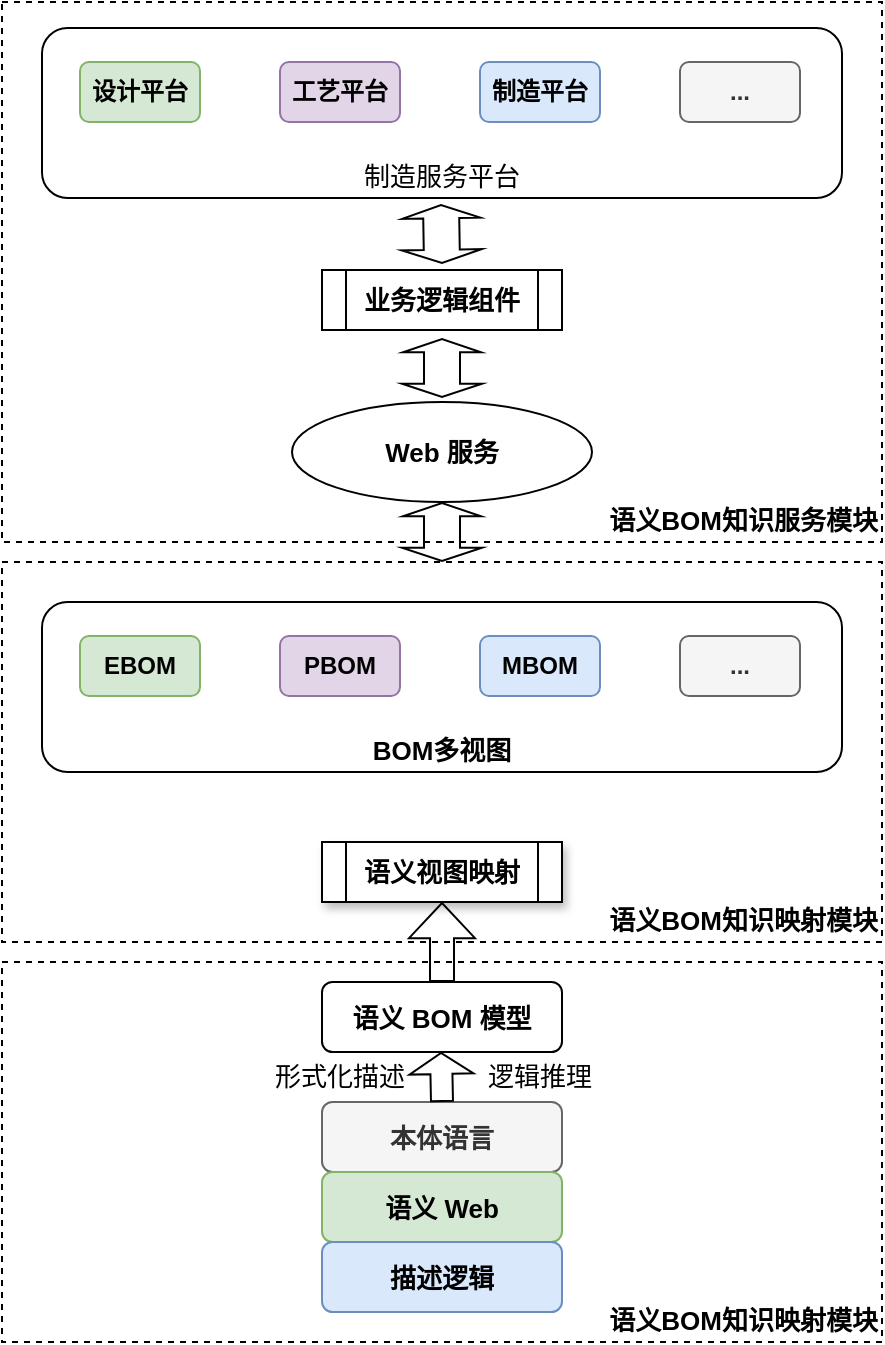 <mxfile version="16.5.4" type="github">
  <diagram id="TOs7cVzKpCyQhLWn3VBo" name="Page-1">
    <mxGraphModel dx="802" dy="763" grid="1" gridSize="10" guides="1" tooltips="1" connect="1" arrows="1" fold="1" page="1" pageScale="1" pageWidth="827" pageHeight="1169" math="0" shadow="0">
      <root>
        <mxCell id="0" />
        <mxCell id="1" parent="0" />
        <mxCell id="2vI4F3H8Q2DFBP5VW71m-11" value="语义BOM知识服务模块" style="rounded=0;whiteSpace=wrap;html=1;fontSize=13;fillColor=none;verticalAlign=bottom;fontStyle=1;align=right;dashed=1;" vertex="1" parent="1">
          <mxGeometry x="220" y="60" width="440" height="270" as="geometry" />
        </mxCell>
        <mxCell id="2vI4F3H8Q2DFBP5VW71m-10" value="制造服务平台" style="rounded=1;whiteSpace=wrap;html=1;fillColor=none;verticalAlign=bottom;fontSize=13;" vertex="1" parent="1">
          <mxGeometry x="240" y="73" width="400" height="85" as="geometry" />
        </mxCell>
        <mxCell id="2vI4F3H8Q2DFBP5VW71m-2" value="设计平台" style="rounded=1;whiteSpace=wrap;html=1;fillColor=#d5e8d4;strokeColor=#82b366;fontStyle=1" vertex="1" parent="1">
          <mxGeometry x="259" y="90" width="60" height="30" as="geometry" />
        </mxCell>
        <mxCell id="2vI4F3H8Q2DFBP5VW71m-3" value="工艺平台" style="rounded=1;whiteSpace=wrap;html=1;fillColor=#e1d5e7;strokeColor=#9673a6;fontStyle=1" vertex="1" parent="1">
          <mxGeometry x="359" y="90" width="60" height="30" as="geometry" />
        </mxCell>
        <mxCell id="2vI4F3H8Q2DFBP5VW71m-4" value="制造平台" style="rounded=1;whiteSpace=wrap;html=1;fillColor=#dae8fc;strokeColor=#6c8ebf;fontStyle=1" vertex="1" parent="1">
          <mxGeometry x="459" y="90" width="60" height="30" as="geometry" />
        </mxCell>
        <mxCell id="2vI4F3H8Q2DFBP5VW71m-12" value="业务逻辑组件" style="shape=process;whiteSpace=wrap;html=1;backgroundOutline=1;fontSize=13;fontStyle=1" vertex="1" parent="1">
          <mxGeometry x="380" y="194" width="120" height="30" as="geometry" />
        </mxCell>
        <mxCell id="2vI4F3H8Q2DFBP5VW71m-13" value="Web 服务" style="ellipse;whiteSpace=wrap;html=1;fontSize=13;fillColor=none;fontStyle=1" vertex="1" parent="1">
          <mxGeometry x="365" y="260" width="150" height="50" as="geometry" />
        </mxCell>
        <mxCell id="2vI4F3H8Q2DFBP5VW71m-14" value="" style="shape=flexArrow;endArrow=classic;startArrow=classic;html=1;rounded=0;fontSize=13;width=18;endSize=1.88;startSize=1.88;startWidth=21;" edge="1" parent="1">
          <mxGeometry width="100" height="100" relative="1" as="geometry">
            <mxPoint x="440" y="191" as="sourcePoint" />
            <mxPoint x="439.5" y="161" as="targetPoint" />
          </mxGeometry>
        </mxCell>
        <mxCell id="2vI4F3H8Q2DFBP5VW71m-17" value="" style="shape=flexArrow;endArrow=classic;startArrow=classic;html=1;rounded=0;fontSize=13;width=18;endSize=1.88;startSize=1.88;startWidth=21;exitX=0.5;exitY=0;exitDx=0;exitDy=0;" edge="1" parent="1">
          <mxGeometry width="100" height="100" relative="1" as="geometry">
            <mxPoint x="440" y="258" as="sourcePoint" />
            <mxPoint x="440" y="228" as="targetPoint" />
          </mxGeometry>
        </mxCell>
        <mxCell id="2vI4F3H8Q2DFBP5VW71m-18" value="语义BOM知识映射模块" style="rounded=0;whiteSpace=wrap;html=1;fontSize=13;fillColor=none;verticalAlign=bottom;fontStyle=1;align=right;dashed=1;" vertex="1" parent="1">
          <mxGeometry x="220" y="340" width="440" height="190" as="geometry" />
        </mxCell>
        <mxCell id="2vI4F3H8Q2DFBP5VW71m-19" value="BOM多视图" style="rounded=1;whiteSpace=wrap;html=1;fillColor=none;verticalAlign=bottom;fontSize=13;fontStyle=1" vertex="1" parent="1">
          <mxGeometry x="240" y="360" width="400" height="85" as="geometry" />
        </mxCell>
        <mxCell id="2vI4F3H8Q2DFBP5VW71m-20" value="MBOM" style="rounded=1;whiteSpace=wrap;html=1;fillColor=#dae8fc;strokeColor=#6c8ebf;fontStyle=1" vertex="1" parent="1">
          <mxGeometry x="459" y="377" width="60" height="30" as="geometry" />
        </mxCell>
        <mxCell id="2vI4F3H8Q2DFBP5VW71m-21" value="PBOM" style="rounded=1;whiteSpace=wrap;html=1;fillColor=#e1d5e7;strokeColor=#9673a6;fontStyle=1" vertex="1" parent="1">
          <mxGeometry x="359" y="377" width="60" height="30" as="geometry" />
        </mxCell>
        <mxCell id="2vI4F3H8Q2DFBP5VW71m-22" value="EBOM" style="rounded=1;whiteSpace=wrap;html=1;fillColor=#d5e8d4;strokeColor=#82b366;fontStyle=1" vertex="1" parent="1">
          <mxGeometry x="259" y="377" width="60" height="30" as="geometry" />
        </mxCell>
        <mxCell id="2vI4F3H8Q2DFBP5VW71m-23" value="..." style="rounded=1;whiteSpace=wrap;html=1;fillColor=#f5f5f5;strokeColor=#666666;fontStyle=1;fontColor=#333333;" vertex="1" parent="1">
          <mxGeometry x="559" y="90" width="60" height="30" as="geometry" />
        </mxCell>
        <mxCell id="2vI4F3H8Q2DFBP5VW71m-24" value="..." style="rounded=1;whiteSpace=wrap;html=1;fillColor=#f5f5f5;strokeColor=#666666;fontStyle=1;fontColor=#333333;" vertex="1" parent="1">
          <mxGeometry x="559" y="377" width="60" height="30" as="geometry" />
        </mxCell>
        <mxCell id="2vI4F3H8Q2DFBP5VW71m-25" value="语义视图映射" style="shape=process;whiteSpace=wrap;html=1;backgroundOutline=1;fontSize=13;fontStyle=1;shadow=1;" vertex="1" parent="1">
          <mxGeometry x="380" y="480" width="120" height="30" as="geometry" />
        </mxCell>
        <mxCell id="2vI4F3H8Q2DFBP5VW71m-27" value="" style="shape=flexArrow;endArrow=classic;startArrow=classic;html=1;rounded=0;fontSize=13;width=18;endSize=1.88;startSize=1.88;startWidth=21;entryX=0.5;entryY=1;entryDx=0;entryDy=0;" edge="1" parent="1" source="2vI4F3H8Q2DFBP5VW71m-18" target="2vI4F3H8Q2DFBP5VW71m-13">
          <mxGeometry width="100" height="100" relative="1" as="geometry">
            <mxPoint x="440" y="350" as="sourcePoint" />
            <mxPoint x="439.5" y="320" as="targetPoint" />
          </mxGeometry>
        </mxCell>
        <mxCell id="2vI4F3H8Q2DFBP5VW71m-29" value="语义BOM知识映射模块" style="rounded=0;whiteSpace=wrap;html=1;fontSize=13;fillColor=none;verticalAlign=bottom;fontStyle=1;align=right;dashed=1;" vertex="1" parent="1">
          <mxGeometry x="220" y="540" width="440" height="190" as="geometry" />
        </mxCell>
        <mxCell id="2vI4F3H8Q2DFBP5VW71m-35" value="" style="edgeStyle=orthogonalEdgeStyle;rounded=0;orthogonalLoop=1;jettySize=auto;html=1;fontSize=13;shape=flexArrow;width=12;endSize=5.53;" edge="1" parent="1" source="2vI4F3H8Q2DFBP5VW71m-30" target="2vI4F3H8Q2DFBP5VW71m-25">
          <mxGeometry relative="1" as="geometry" />
        </mxCell>
        <mxCell id="2vI4F3H8Q2DFBP5VW71m-30" value="语义 BOM 模型" style="rounded=1;whiteSpace=wrap;html=1;fontSize=13;fontStyle=1;" vertex="1" parent="1">
          <mxGeometry x="380" y="550" width="120" height="35" as="geometry" />
        </mxCell>
        <mxCell id="2vI4F3H8Q2DFBP5VW71m-31" value="本体语言" style="rounded=1;whiteSpace=wrap;html=1;fontSize=13;fillColor=#f5f5f5;fontStyle=1;fontColor=#333333;strokeColor=#666666;" vertex="1" parent="1">
          <mxGeometry x="380" y="610" width="120" height="35" as="geometry" />
        </mxCell>
        <mxCell id="2vI4F3H8Q2DFBP5VW71m-32" value="语义 Web" style="rounded=1;whiteSpace=wrap;html=1;fontSize=13;fillColor=#d5e8d4;fontStyle=1;strokeColor=#82b366;" vertex="1" parent="1">
          <mxGeometry x="380" y="645" width="120" height="35" as="geometry" />
        </mxCell>
        <mxCell id="2vI4F3H8Q2DFBP5VW71m-33" value="描述逻辑" style="rounded=1;whiteSpace=wrap;html=1;fontSize=13;fillColor=#dae8fc;fontStyle=1;strokeColor=#6c8ebf;" vertex="1" parent="1">
          <mxGeometry x="380" y="680" width="120" height="35" as="geometry" />
        </mxCell>
        <mxCell id="2vI4F3H8Q2DFBP5VW71m-36" value="" style="edgeStyle=orthogonalEdgeStyle;rounded=0;orthogonalLoop=1;jettySize=auto;html=1;fontSize=13;shape=flexArrow;width=11;endSize=3.16;" edge="1" parent="1">
          <mxGeometry relative="1" as="geometry">
            <mxPoint x="440" y="610" as="sourcePoint" />
            <mxPoint x="439.5" y="585" as="targetPoint" />
          </mxGeometry>
        </mxCell>
        <mxCell id="2vI4F3H8Q2DFBP5VW71m-37" value="形式化描述" style="rounded=0;whiteSpace=wrap;html=1;shadow=0;fontSize=13;strokeWidth=1;fillColor=none;strokeColor=none;" vertex="1" parent="1">
          <mxGeometry x="329" y="587" width="120" height="20" as="geometry" />
        </mxCell>
        <mxCell id="2vI4F3H8Q2DFBP5VW71m-39" value="逻辑推理" style="rounded=0;whiteSpace=wrap;html=1;shadow=0;fontSize=13;strokeWidth=0;fillColor=none;strokeColor=none;" vertex="1" parent="1">
          <mxGeometry x="429" y="587" width="120" height="20" as="geometry" />
        </mxCell>
      </root>
    </mxGraphModel>
  </diagram>
</mxfile>
